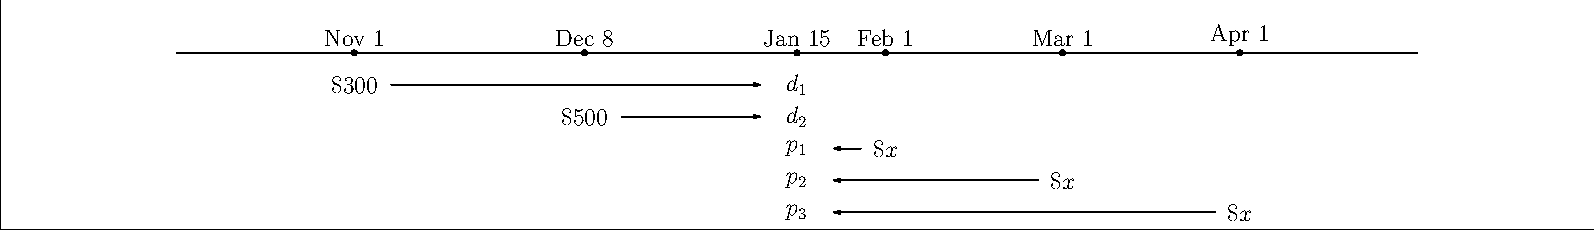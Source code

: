 real s=800;

size(s*pt,s*pt);

real m=1;
real n=.6;

real fl=-2;
real fr=7;
real fu=.3;
real fd=-1;

path frame=((fl*m,fu*m)--(fr*m,fu*m)--(fr*m,fd*m)--(fl*m,fd*m)--cycle);

draw(frame,linewidth(0));

real x10=-1*m;
real x11=0*m;
real x12=1.3*m;
real x01=2.5*m;
real x02=3*m;
real x03=4*m;
real x04=5*m;
real x05=6*m;

real d=0.35*n;
real v=0.3*n;
real c=-v;
real point=5*n;
real e=d/3;

pair y10=(x10,0);
pair y11=(x11,0);
pair y12=(x12,0);
pair y01=(x01,0);
pair y02=(x02,0);
pair y03=(x03,0);
pair y04=(x04,0);
pair y05=(x05,0);

pair z11=(x11,c-0*v);
pair z12=(x12,c-1*v);
// pair z01=(x01,c-2*v);
pair z02=(x02,c-2*v);
pair z03=(x03,c-3*v);
pair z04=(x04,c-4*v);


pair a11=(x11+d,c-0*v);
pair a12=(x12+d,c-1*v);
pair a02=(x02-d+e,c-2*v);
pair a03=(x03-d+e,c-3*v);
pair a04=(x04-d+e,c-4*v);

pair b11=(x01-d,c-0*v);
pair b12=(x01-d,c-1*v);
pair b02=(x01+d,c-2*v);
pair b03=(x01+d,c-3*v);
pair b04=(x01+d,c-4*v);

pair c11=(x01,c-0*v);
pair c12=(x01,c-1*v);
pair c02=(x01,c-2*v);
pair c03=(x01,c-3*v);
pair c04=(x01,c-4*v);

draw(a11--b11,Arrow(point));
draw(a12--b12,Arrow(point));
draw(a02--b02,Arrow(point));
draw(a03--b03,Arrow(point));
draw(a04--b04,Arrow(point));

path p=y10--y05;

draw(p);
// draw(a1--a2,Arrow(point));
// draw(a3--a4,Arrow(point));

dot(y11);
dot(y12);
dot(y01);
dot(y02);
dot(y03);
dot(y04);

label("{\centering Nov 1}",y11,N);
label("{\centering Dec 8}",y12,N);
label("{\centering Jan 15}",y01,N);
label("{\centering Feb 1}",y02,N);
label("{\centering Mar 1}",y03,N);
label("{\centering Apr 1}",y04,N);

label("{\centering \$300}",z11);
label("{\centering \$500}",z12);
// label("\parbox{1in}{\centering focal date}",y01);
label("{\centering \$$x$}",z02);
label("{\centering \$$x$}",z03);
label("{\centering \$$x$}",z04);

label("{\centering $d_{1}$}",c11);
label("{\centering $d_{2}$}",c12);
label("{\centering $p_{1}$}",c02);
label("{\centering $p_{2}$}",c03);
label("{\centering $p_{3}$}",c04);

